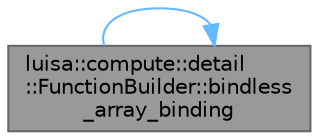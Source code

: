 digraph "luisa::compute::detail::FunctionBuilder::bindless_array_binding"
{
 // LATEX_PDF_SIZE
  bgcolor="transparent";
  edge [fontname=Helvetica,fontsize=10,labelfontname=Helvetica,labelfontsize=10];
  node [fontname=Helvetica,fontsize=10,shape=box,height=0.2,width=0.4];
  rankdir="LR";
  Node1 [id="Node000001",label="luisa::compute::detail\l::FunctionBuilder::bindless\l_array_binding",height=0.2,width=0.4,color="gray40", fillcolor="grey60", style="filled", fontcolor="black",tooltip="Add binding of bidnless array. Will check for already bound arguments."];
  Node1 -> Node1 [id="edge1_Node000001_Node000001",color="steelblue1",style="solid",tooltip=" "];
}
